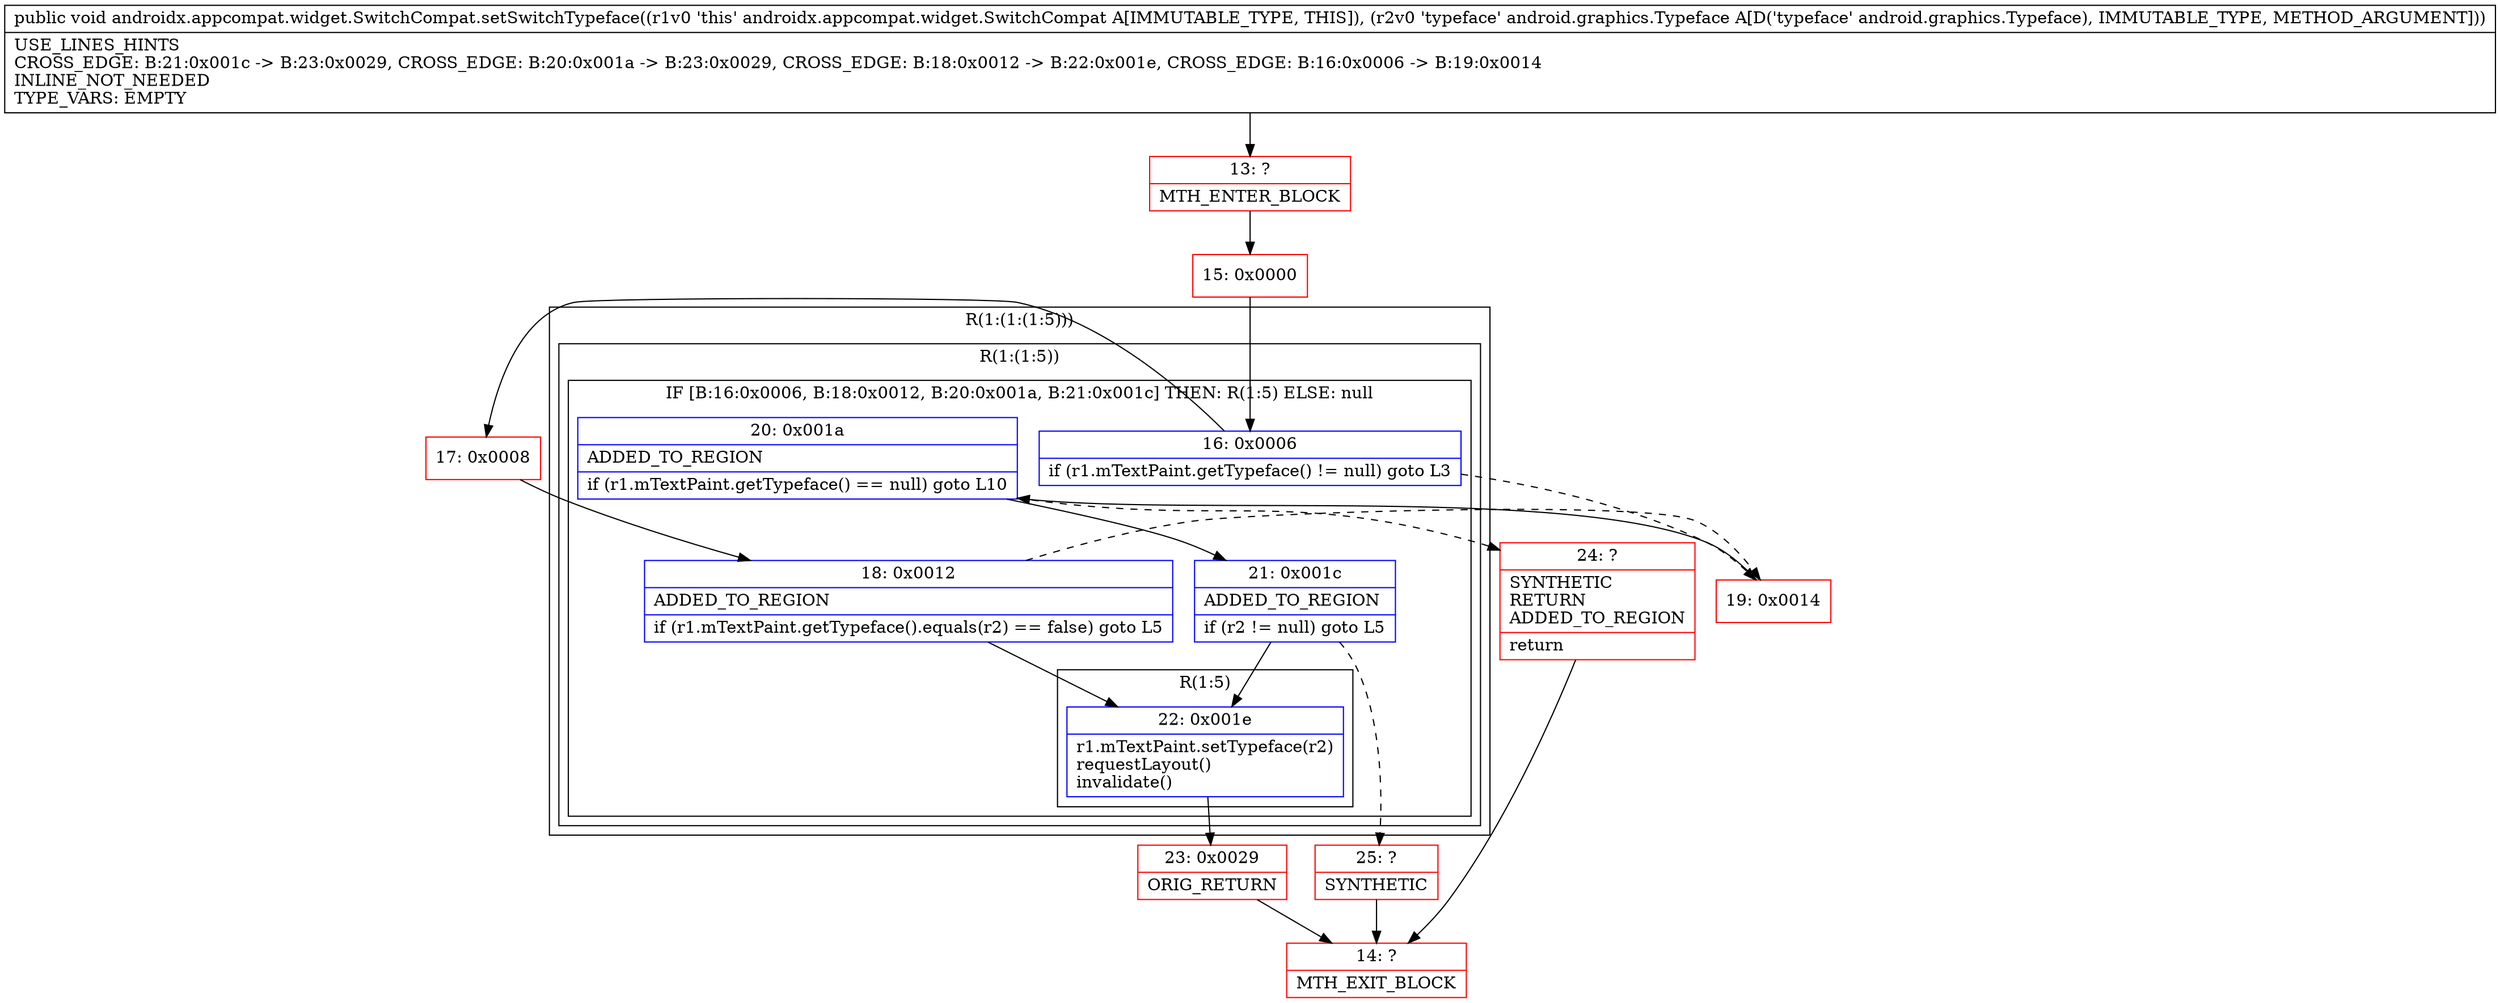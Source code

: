 digraph "CFG forandroidx.appcompat.widget.SwitchCompat.setSwitchTypeface(Landroid\/graphics\/Typeface;)V" {
subgraph cluster_Region_2107117232 {
label = "R(1:(1:(1:5)))";
node [shape=record,color=blue];
subgraph cluster_Region_1590174705 {
label = "R(1:(1:5))";
node [shape=record,color=blue];
subgraph cluster_IfRegion_1035137108 {
label = "IF [B:16:0x0006, B:18:0x0012, B:20:0x001a, B:21:0x001c] THEN: R(1:5) ELSE: null";
node [shape=record,color=blue];
Node_16 [shape=record,label="{16\:\ 0x0006|if (r1.mTextPaint.getTypeface() != null) goto L3\l}"];
Node_18 [shape=record,label="{18\:\ 0x0012|ADDED_TO_REGION\l|if (r1.mTextPaint.getTypeface().equals(r2) == false) goto L5\l}"];
Node_20 [shape=record,label="{20\:\ 0x001a|ADDED_TO_REGION\l|if (r1.mTextPaint.getTypeface() == null) goto L10\l}"];
Node_21 [shape=record,label="{21\:\ 0x001c|ADDED_TO_REGION\l|if (r2 != null) goto L5\l}"];
subgraph cluster_Region_1900734188 {
label = "R(1:5)";
node [shape=record,color=blue];
Node_22 [shape=record,label="{22\:\ 0x001e|r1.mTextPaint.setTypeface(r2)\lrequestLayout()\linvalidate()\l}"];
}
}
}
}
Node_13 [shape=record,color=red,label="{13\:\ ?|MTH_ENTER_BLOCK\l}"];
Node_15 [shape=record,color=red,label="{15\:\ 0x0000}"];
Node_17 [shape=record,color=red,label="{17\:\ 0x0008}"];
Node_23 [shape=record,color=red,label="{23\:\ 0x0029|ORIG_RETURN\l}"];
Node_14 [shape=record,color=red,label="{14\:\ ?|MTH_EXIT_BLOCK\l}"];
Node_19 [shape=record,color=red,label="{19\:\ 0x0014}"];
Node_25 [shape=record,color=red,label="{25\:\ ?|SYNTHETIC\l}"];
Node_24 [shape=record,color=red,label="{24\:\ ?|SYNTHETIC\lRETURN\lADDED_TO_REGION\l|return\l}"];
MethodNode[shape=record,label="{public void androidx.appcompat.widget.SwitchCompat.setSwitchTypeface((r1v0 'this' androidx.appcompat.widget.SwitchCompat A[IMMUTABLE_TYPE, THIS]), (r2v0 'typeface' android.graphics.Typeface A[D('typeface' android.graphics.Typeface), IMMUTABLE_TYPE, METHOD_ARGUMENT]))  | USE_LINES_HINTS\lCROSS_EDGE: B:21:0x001c \-\> B:23:0x0029, CROSS_EDGE: B:20:0x001a \-\> B:23:0x0029, CROSS_EDGE: B:18:0x0012 \-\> B:22:0x001e, CROSS_EDGE: B:16:0x0006 \-\> B:19:0x0014\lINLINE_NOT_NEEDED\lTYPE_VARS: EMPTY\l}"];
MethodNode -> Node_13;Node_16 -> Node_17;
Node_16 -> Node_19[style=dashed];
Node_18 -> Node_19[style=dashed];
Node_18 -> Node_22;
Node_20 -> Node_21;
Node_20 -> Node_24[style=dashed];
Node_21 -> Node_22;
Node_21 -> Node_25[style=dashed];
Node_22 -> Node_23;
Node_13 -> Node_15;
Node_15 -> Node_16;
Node_17 -> Node_18;
Node_23 -> Node_14;
Node_19 -> Node_20;
Node_25 -> Node_14;
Node_24 -> Node_14;
}

